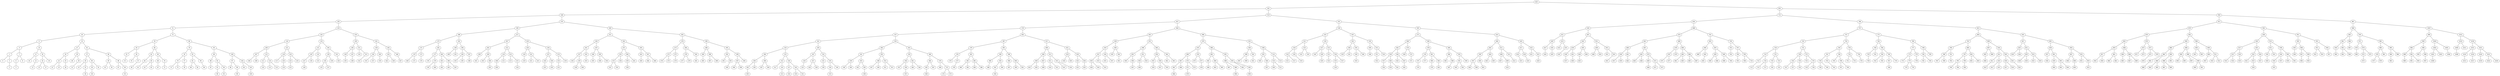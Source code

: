 graph BST {
    node [fontname="Helvetica"];
    625 [label="625"];
    625 -- 301;
    301 [label="301"];
    301 -- 168;
    168 [label="168"];
    168 -- 105;
    105 [label="105"];
    105 -- 51;
    51 [label="51"];
    51 -- 20;
    20 [label="20"];
    20 -- 9;
    9 [label="9"];
    9 -- 4;
    4 [label="4"];
    4 -- 1;
    1 [label="1"];
    1 -- 0;
    0 [label="0"];
    1 -- 2;
    2 [label="2"];
    2 -- 3;
    3 [label="3"];
    4 -- 7;
    7 [label="7"];
    7 -- 6;
    6 [label="6"];
    6 -- 5;
    5 [label="5"];
    7 -- 8;
    8 [label="8"];
    9 -- 14;
    14 [label="14"];
    14 -- 11;
    11 [label="11"];
    11 -- 10;
    10 [label="10"];
    11 -- 12;
    12 [label="12"];
    12 -- 13;
    13 [label="13"];
    14 -- 18;
    18 [label="18"];
    18 -- 16;
    16 [label="16"];
    16 -- 15;
    15 [label="15"];
    16 -- 17;
    17 [label="17"];
    18 -- 19;
    19 [label="19"];
    20 -- 32;
    32 [label="32"];
    32 -- 27;
    27 [label="27"];
    27 -- 24;
    24 [label="24"];
    24 -- 22;
    22 [label="22"];
    22 -- 21;
    21 [label="21"];
    22 -- 23;
    23 [label="23"];
    24 -- 25;
    25 [label="25"];
    25 -- 26;
    26 [label="26"];
    27 -- 29;
    29 [label="29"];
    29 -- 28;
    28 [label="28"];
    29 -- 30;
    30 [label="30"];
    30 -- 31;
    31 [label="31"];
    32 -- 42;
    42 [label="42"];
    42 -- 37;
    37 [label="37"];
    37 -- 34;
    34 [label="34"];
    34 -- 33;
    33 [label="33"];
    34 -- 35;
    35 [label="35"];
    35 -- 36;
    36 [label="36"];
    37 -- 40;
    40 [label="40"];
    40 -- 39;
    39 [label="39"];
    39 -- 38;
    38 [label="38"];
    40 -- 41;
    41 [label="41"];
    42 -- 46;
    46 [label="46"];
    46 -- 44;
    44 [label="44"];
    44 -- 43;
    43 [label="43"];
    44 -- 45;
    45 [label="45"];
    46 -- 48;
    48 [label="48"];
    48 -- 47;
    47 [label="47"];
    48 -- 49;
    49 [label="49"];
    49 -- 50;
    50 [label="50"];
    51 -- 72;
    72 [label="72"];
    72 -- 59;
    59 [label="59"];
    59 -- 54;
    54 [label="54"];
    54 -- 52;
    52 [label="52"];
    52 -- 53;
    53 [label="53"];
    54 -- 56;
    56 [label="56"];
    56 -- 55;
    55 [label="55"];
    56 -- 57;
    57 [label="57"];
    57 -- 58;
    58 [label="58"];
    59 -- 66;
    66 [label="66"];
    66 -- 62;
    62 [label="62"];
    62 -- 60;
    60 [label="60"];
    60 -- 61;
    61 [label="61"];
    62 -- 64;
    64 [label="64"];
    64 -- 63;
    63 [label="63"];
    64 -- 65;
    65 [label="65"];
    66 -- 69;
    69 [label="69"];
    69 -- 68;
    68 [label="68"];
    68 -- 67;
    67 [label="67"];
    69 -- 70;
    70 [label="70"];
    70 -- 71;
    71 [label="71"];
    72 -- 86;
    86 [label="86"];
    86 -- 79;
    79 [label="79"];
    79 -- 76;
    76 [label="76"];
    76 -- 74;
    74 [label="74"];
    74 -- 73;
    73 [label="73"];
    74 -- 75;
    75 [label="75"];
    76 -- 77;
    77 [label="77"];
    77 -- 78;
    78 [label="78"];
    79 -- 83;
    83 [label="83"];
    83 -- 81;
    81 [label="81"];
    81 -- 80;
    80 [label="80"];
    81 -- 82;
    82 [label="82"];
    83 -- 85;
    85 [label="85"];
    85 -- 84;
    84 [label="84"];
    86 -- 95;
    95 [label="95"];
    95 -- 89;
    89 [label="89"];
    89 -- 88;
    88 [label="88"];
    88 -- 87;
    87 [label="87"];
    89 -- 92;
    92 [label="92"];
    92 -- 91;
    91 [label="91"];
    91 -- 90;
    90 [label="90"];
    92 -- 94;
    94 [label="94"];
    94 -- 93;
    93 [label="93"];
    95 -- 100;
    100 [label="100"];
    100 -- 97;
    97 [label="97"];
    97 -- 96;
    96 [label="96"];
    97 -- 98;
    98 [label="98"];
    98 -- 99;
    99 [label="99"];
    100 -- 102;
    102 [label="102"];
    102 -- 101;
    101 [label="101"];
    102 -- 103;
    103 [label="103"];
    103 -- 104;
    104 [label="104"];
    105 -- 143;
    143 [label="143"];
    143 -- 126;
    126 [label="126"];
    126 -- 116;
    116 [label="116"];
    116 -- 109;
    109 [label="109"];
    109 -- 107;
    107 [label="107"];
    107 -- 106;
    106 [label="106"];
    107 -- 108;
    108 [label="108"];
    109 -- 112;
    112 [label="112"];
    112 -- 111;
    111 [label="111"];
    111 -- 110;
    110 [label="110"];
    112 -- 114;
    114 [label="114"];
    114 -- 113;
    113 [label="113"];
    114 -- 115;
    115 [label="115"];
    116 -- 121;
    121 [label="121"];
    121 -- 118;
    118 [label="118"];
    118 -- 117;
    117 [label="117"];
    118 -- 120;
    120 [label="120"];
    120 -- 119;
    119 [label="119"];
    121 -- 124;
    124 [label="124"];
    124 -- 122;
    122 [label="122"];
    122 -- 123;
    123 [label="123"];
    124 -- 125;
    125 [label="125"];
    126 -- 134;
    134 [label="134"];
    134 -- 131;
    131 [label="131"];
    131 -- 129;
    129 [label="129"];
    129 -- 127;
    127 [label="127"];
    127 -- 128;
    128 [label="128"];
    129 -- 130;
    130 [label="130"];
    131 -- 132;
    132 [label="132"];
    132 -- 133;
    133 [label="133"];
    134 -- 140;
    140 [label="140"];
    140 -- 138;
    138 [label="138"];
    138 -- 136;
    136 [label="136"];
    136 -- 135;
    135 [label="135"];
    136 -- 137;
    137 [label="137"];
    138 -- 139;
    139 [label="139"];
    140 -- 141;
    141 [label="141"];
    141 -- 142;
    142 [label="142"];
    143 -- 154;
    154 [label="154"];
    154 -- 149;
    149 [label="149"];
    149 -- 146;
    146 [label="146"];
    146 -- 144;
    144 [label="144"];
    144 -- 145;
    145 [label="145"];
    146 -- 147;
    147 [label="147"];
    147 -- 148;
    148 [label="148"];
    149 -- 151;
    151 [label="151"];
    151 -- 150;
    150 [label="150"];
    151 -- 153;
    153 [label="153"];
    153 -- 152;
    152 [label="152"];
    154 -- 161;
    161 [label="161"];
    161 -- 158;
    158 [label="158"];
    158 -- 156;
    156 [label="156"];
    156 -- 155;
    155 [label="155"];
    156 -- 157;
    157 [label="157"];
    158 -- 160;
    160 [label="160"];
    160 -- 159;
    159 [label="159"];
    161 -- 165;
    165 [label="165"];
    165 -- 163;
    163 [label="163"];
    163 -- 162;
    162 [label="162"];
    163 -- 164;
    164 [label="164"];
    165 -- 166;
    166 [label="166"];
    166 -- 167;
    167 [label="167"];
    168 -- 235;
    235 [label="235"];
    235 -- 199;
    199 [label="199"];
    199 -- 188;
    188 [label="188"];
    188 -- 175;
    175 [label="175"];
    175 -- 172;
    172 [label="172"];
    172 -- 170;
    170 [label="170"];
    170 -- 169;
    169 [label="169"];
    170 -- 171;
    171 [label="171"];
    172 -- 173;
    173 [label="173"];
    173 -- 174;
    174 [label="174"];
    175 -- 181;
    181 [label="181"];
    181 -- 177;
    177 [label="177"];
    177 -- 176;
    176 [label="176"];
    177 -- 179;
    179 [label="179"];
    179 -- 178;
    178 [label="178"];
    179 -- 180;
    180 [label="180"];
    181 -- 184;
    184 [label="184"];
    184 -- 183;
    183 [label="183"];
    183 -- 182;
    182 [label="182"];
    184 -- 186;
    186 [label="186"];
    186 -- 185;
    185 [label="185"];
    186 -- 187;
    187 [label="187"];
    188 -- 192;
    192 [label="192"];
    192 -- 190;
    190 [label="190"];
    190 -- 189;
    189 [label="189"];
    190 -- 191;
    191 [label="191"];
    192 -- 196;
    196 [label="196"];
    196 -- 194;
    194 [label="194"];
    194 -- 193;
    193 [label="193"];
    194 -- 195;
    195 [label="195"];
    196 -- 197;
    197 [label="197"];
    197 -- 198;
    198 [label="198"];
    199 -- 217;
    217 [label="217"];
    217 -- 207;
    207 [label="207"];
    207 -- 202;
    202 [label="202"];
    202 -- 200;
    200 [label="200"];
    200 -- 201;
    201 [label="201"];
    202 -- 204;
    204 [label="204"];
    204 -- 203;
    203 [label="203"];
    204 -- 206;
    206 [label="206"];
    206 -- 205;
    205 [label="205"];
    207 -- 212;
    212 [label="212"];
    212 -- 210;
    210 [label="210"];
    210 -- 208;
    208 [label="208"];
    208 -- 209;
    209 [label="209"];
    210 -- 211;
    211 [label="211"];
    212 -- 214;
    214 [label="214"];
    214 -- 213;
    213 [label="213"];
    214 -- 215;
    215 [label="215"];
    215 -- 216;
    216 [label="216"];
    217 -- 224;
    224 [label="224"];
    224 -- 220;
    220 [label="220"];
    220 -- 218;
    218 [label="218"];
    218 -- 219;
    219 [label="219"];
    220 -- 222;
    222 [label="222"];
    222 -- 221;
    221 [label="221"];
    222 -- 223;
    223 [label="223"];
    224 -- 230;
    230 [label="230"];
    230 -- 227;
    227 [label="227"];
    227 -- 226;
    226 [label="226"];
    226 -- 225;
    225 [label="225"];
    227 -- 228;
    228 [label="228"];
    228 -- 229;
    229 [label="229"];
    230 -- 233;
    233 [label="233"];
    233 -- 232;
    232 [label="232"];
    232 -- 231;
    231 [label="231"];
    233 -- 234;
    234 [label="234"];
    235 -- 269;
    269 [label="269"];
    269 -- 251;
    251 [label="251"];
    251 -- 244;
    244 [label="244"];
    244 -- 241;
    241 [label="241"];
    241 -- 237;
    237 [label="237"];
    237 -- 236;
    236 [label="236"];
    237 -- 239;
    239 [label="239"];
    239 -- 238;
    238 [label="238"];
    239 -- 240;
    240 [label="240"];
    241 -- 242;
    242 [label="242"];
    242 -- 243;
    243 [label="243"];
    244 -- 247;
    247 [label="247"];
    247 -- 246;
    246 [label="246"];
    246 -- 245;
    245 [label="245"];
    247 -- 249;
    249 [label="249"];
    249 -- 248;
    248 [label="248"];
    249 -- 250;
    250 [label="250"];
    251 -- 262;
    262 [label="262"];
    262 -- 257;
    257 [label="257"];
    257 -- 255;
    255 [label="255"];
    255 -- 253;
    253 [label="253"];
    253 -- 252;
    252 [label="252"];
    253 -- 254;
    254 [label="254"];
    255 -- 256;
    256 [label="256"];
    257 -- 260;
    260 [label="260"];
    260 -- 259;
    259 [label="259"];
    259 -- 258;
    258 [label="258"];
    260 -- 261;
    261 [label="261"];
    262 -- 265;
    265 [label="265"];
    265 -- 263;
    263 [label="263"];
    263 -- 264;
    264 [label="264"];
    265 -- 267;
    267 [label="267"];
    267 -- 266;
    266 [label="266"];
    267 -- 268;
    268 [label="268"];
    269 -- 283;
    283 [label="283"];
    283 -- 276;
    276 [label="276"];
    276 -- 273;
    273 [label="273"];
    273 -- 271;
    271 [label="271"];
    271 -- 270;
    270 [label="270"];
    271 -- 272;
    272 [label="272"];
    273 -- 275;
    275 [label="275"];
    275 -- 274;
    274 [label="274"];
    276 -- 280;
    280 [label="280"];
    280 -- 278;
    278 [label="278"];
    278 -- 277;
    277 [label="277"];
    278 -- 279;
    279 [label="279"];
    280 -- 282;
    282 [label="282"];
    282 -- 281;
    281 [label="281"];
    283 -- 290;
    290 [label="290"];
    290 -- 286;
    286 [label="286"];
    286 -- 284;
    284 [label="284"];
    284 -- 285;
    285 [label="285"];
    286 -- 288;
    288 [label="288"];
    288 -- 287;
    287 [label="287"];
    288 -- 289;
    289 [label="289"];
    290 -- 295;
    295 [label="295"];
    295 -- 292;
    292 [label="292"];
    292 -- 291;
    291 [label="291"];
    292 -- 293;
    293 [label="293"];
    293 -- 294;
    294 [label="294"];
    295 -- 299;
    299 [label="299"];
    299 -- 297;
    297 [label="297"];
    297 -- 296;
    296 [label="296"];
    297 -- 298;
    298 [label="298"];
    299 -- 300;
    300 [label="300"];
    301 -- 514;
    514 [label="514"];
    514 -- 427;
    427 [label="427"];
    427 -- 374;
    374 [label="374"];
    374 -- 337;
    337 [label="337"];
    337 -- 322;
    322 [label="322"];
    322 -- 310;
    310 [label="310"];
    310 -- 306;
    306 [label="306"];
    306 -- 304;
    304 [label="304"];
    304 -- 302;
    302 [label="302"];
    302 -- 303;
    303 [label="303"];
    304 -- 305;
    305 [label="305"];
    306 -- 308;
    308 [label="308"];
    308 -- 307;
    307 [label="307"];
    308 -- 309;
    309 [label="309"];
    310 -- 315;
    315 [label="315"];
    315 -- 312;
    312 [label="312"];
    312 -- 311;
    311 [label="311"];
    312 -- 314;
    314 [label="314"];
    314 -- 313;
    313 [label="313"];
    315 -- 318;
    318 [label="318"];
    318 -- 317;
    317 [label="317"];
    317 -- 316;
    316 [label="316"];
    318 -- 320;
    320 [label="320"];
    320 -- 319;
    319 [label="319"];
    320 -- 321;
    321 [label="321"];
    322 -- 329;
    329 [label="329"];
    329 -- 325;
    325 [label="325"];
    325 -- 324;
    324 [label="324"];
    324 -- 323;
    323 [label="323"];
    325 -- 327;
    327 [label="327"];
    327 -- 326;
    326 [label="326"];
    327 -- 328;
    328 [label="328"];
    329 -- 332;
    332 [label="332"];
    332 -- 331;
    331 [label="331"];
    331 -- 330;
    330 [label="330"];
    332 -- 335;
    335 [label="335"];
    335 -- 334;
    334 [label="334"];
    334 -- 333;
    333 [label="333"];
    335 -- 336;
    336 [label="336"];
    337 -- 354;
    354 [label="354"];
    354 -- 346;
    346 [label="346"];
    346 -- 341;
    341 [label="341"];
    341 -- 339;
    339 [label="339"];
    339 -- 338;
    338 [label="338"];
    339 -- 340;
    340 [label="340"];
    341 -- 343;
    343 [label="343"];
    343 -- 342;
    342 [label="342"];
    343 -- 345;
    345 [label="345"];
    345 -- 344;
    344 [label="344"];
    346 -- 350;
    350 [label="350"];
    350 -- 348;
    348 [label="348"];
    348 -- 347;
    347 [label="347"];
    348 -- 349;
    349 [label="349"];
    350 -- 352;
    352 [label="352"];
    352 -- 351;
    351 [label="351"];
    352 -- 353;
    353 [label="353"];
    354 -- 363;
    363 [label="363"];
    363 -- 359;
    359 [label="359"];
    359 -- 356;
    356 [label="356"];
    356 -- 355;
    355 [label="355"];
    356 -- 358;
    358 [label="358"];
    358 -- 357;
    357 [label="357"];
    359 -- 361;
    361 [label="361"];
    361 -- 360;
    360 [label="360"];
    361 -- 362;
    362 [label="362"];
    363 -- 368;
    368 [label="368"];
    368 -- 366;
    366 [label="366"];
    366 -- 365;
    365 [label="365"];
    365 -- 364;
    364 [label="364"];
    366 -- 367;
    367 [label="367"];
    368 -- 370;
    370 [label="370"];
    370 -- 369;
    369 [label="369"];
    370 -- 372;
    372 [label="372"];
    372 -- 371;
    371 [label="371"];
    372 -- 373;
    373 [label="373"];
    374 -- 402;
    402 [label="402"];
    402 -- 387;
    387 [label="387"];
    387 -- 379;
    379 [label="379"];
    379 -- 376;
    376 [label="376"];
    376 -- 375;
    375 [label="375"];
    376 -- 377;
    377 [label="377"];
    377 -- 378;
    378 [label="378"];
    379 -- 383;
    383 [label="383"];
    383 -- 381;
    381 [label="381"];
    381 -- 380;
    380 [label="380"];
    381 -- 382;
    382 [label="382"];
    383 -- 385;
    385 [label="385"];
    385 -- 384;
    384 [label="384"];
    385 -- 386;
    386 [label="386"];
    387 -- 395;
    395 [label="395"];
    395 -- 390;
    390 [label="390"];
    390 -- 389;
    389 [label="389"];
    389 -- 388;
    388 [label="388"];
    390 -- 393;
    393 [label="393"];
    393 -- 391;
    391 [label="391"];
    391 -- 392;
    392 [label="392"];
    393 -- 394;
    394 [label="394"];
    395 -- 398;
    398 [label="398"];
    398 -- 396;
    396 [label="396"];
    396 -- 397;
    397 [label="397"];
    398 -- 400;
    400 [label="400"];
    400 -- 399;
    399 [label="399"];
    400 -- 401;
    401 [label="401"];
    402 -- 417;
    417 [label="417"];
    417 -- 409;
    409 [label="409"];
    409 -- 406;
    406 [label="406"];
    406 -- 404;
    404 [label="404"];
    404 -- 403;
    403 [label="403"];
    404 -- 405;
    405 [label="405"];
    406 -- 407;
    407 [label="407"];
    407 -- 408;
    408 [label="408"];
    409 -- 413;
    413 [label="413"];
    413 -- 411;
    411 [label="411"];
    411 -- 410;
    410 [label="410"];
    411 -- 412;
    412 [label="412"];
    413 -- 415;
    415 [label="415"];
    415 -- 414;
    414 [label="414"];
    415 -- 416;
    416 [label="416"];
    417 -- 421;
    421 [label="421"];
    421 -- 419;
    419 [label="419"];
    419 -- 418;
    418 [label="418"];
    419 -- 420;
    420 [label="420"];
    421 -- 424;
    424 [label="424"];
    424 -- 422;
    422 [label="422"];
    422 -- 423;
    423 [label="423"];
    424 -- 426;
    426 [label="426"];
    426 -- 425;
    425 [label="425"];
    427 -- 464;
    464 [label="464"];
    464 -- 443;
    443 [label="443"];
    443 -- 438;
    438 [label="438"];
    438 -- 434;
    434 [label="434"];
    434 -- 431;
    431 [label="431"];
    431 -- 429;
    429 [label="429"];
    429 -- 428;
    428 [label="428"];
    429 -- 430;
    430 [label="430"];
    431 -- 433;
    433 [label="433"];
    433 -- 432;
    432 [label="432"];
    434 -- 436;
    436 [label="436"];
    436 -- 435;
    435 [label="435"];
    436 -- 437;
    437 [label="437"];
    438 -- 440;
    440 [label="440"];
    440 -- 439;
    439 [label="439"];
    440 -- 442;
    442 [label="442"];
    442 -- 441;
    441 [label="441"];
    443 -- 453;
    453 [label="453"];
    453 -- 448;
    448 [label="448"];
    448 -- 445;
    445 [label="445"];
    445 -- 444;
    444 [label="444"];
    445 -- 446;
    446 [label="446"];
    446 -- 447;
    447 [label="447"];
    448 -- 451;
    451 [label="451"];
    451 -- 450;
    450 [label="450"];
    450 -- 449;
    449 [label="449"];
    451 -- 452;
    452 [label="452"];
    453 -- 460;
    460 [label="460"];
    460 -- 456;
    456 [label="456"];
    456 -- 455;
    455 [label="455"];
    455 -- 454;
    454 [label="454"];
    456 -- 458;
    458 [label="458"];
    458 -- 457;
    457 [label="457"];
    458 -- 459;
    459 [label="459"];
    460 -- 462;
    462 [label="462"];
    462 -- 461;
    461 [label="461"];
    462 -- 463;
    463 [label="463"];
    464 -- 496;
    496 [label="496"];
    496 -- 479;
    479 [label="479"];
    479 -- 474;
    474 [label="474"];
    474 -- 469;
    469 [label="469"];
    469 -- 467;
    467 [label="467"];
    467 -- 465;
    465 [label="465"];
    465 -- 466;
    466 [label="466"];
    467 -- 468;
    468 [label="468"];
    469 -- 472;
    472 [label="472"];
    472 -- 471;
    471 [label="471"];
    471 -- 470;
    470 [label="470"];
    472 -- 473;
    473 [label="473"];
    474 -- 476;
    476 [label="476"];
    476 -- 475;
    475 [label="475"];
    476 -- 477;
    477 [label="477"];
    477 -- 478;
    478 [label="478"];
    479 -- 486;
    486 [label="486"];
    486 -- 482;
    482 [label="482"];
    482 -- 481;
    481 [label="481"];
    481 -- 480;
    480 [label="480"];
    482 -- 484;
    484 [label="484"];
    484 -- 483;
    483 [label="483"];
    484 -- 485;
    485 [label="485"];
    486 -- 491;
    491 [label="491"];
    491 -- 488;
    488 [label="488"];
    488 -- 487;
    487 [label="487"];
    488 -- 489;
    489 [label="489"];
    489 -- 490;
    490 [label="490"];
    491 -- 493;
    493 [label="493"];
    493 -- 492;
    492 [label="492"];
    493 -- 495;
    495 [label="495"];
    495 -- 494;
    494 [label="494"];
    496 -- 503;
    503 [label="503"];
    503 -- 500;
    500 [label="500"];
    500 -- 498;
    498 [label="498"];
    498 -- 497;
    497 [label="497"];
    498 -- 499;
    499 [label="499"];
    500 -- 502;
    502 [label="502"];
    502 -- 501;
    501 [label="501"];
    503 -- 508;
    508 [label="508"];
    508 -- 505;
    505 [label="505"];
    505 -- 504;
    504 [label="504"];
    505 -- 506;
    506 [label="506"];
    506 -- 507;
    507 [label="507"];
    508 -- 512;
    512 [label="512"];
    512 -- 510;
    510 [label="510"];
    510 -- 509;
    509 [label="509"];
    510 -- 511;
    511 [label="511"];
    512 -- 513;
    513 [label="513"];
    514 -- 555;
    555 [label="555"];
    555 -- 538;
    538 [label="538"];
    538 -- 525;
    525 [label="525"];
    525 -- 521;
    521 [label="521"];
    521 -- 518;
    518 [label="518"];
    518 -- 516;
    516 [label="516"];
    516 -- 515;
    515 [label="515"];
    516 -- 517;
    517 [label="517"];
    518 -- 520;
    520 [label="520"];
    520 -- 519;
    519 [label="519"];
    521 -- 523;
    523 [label="523"];
    523 -- 522;
    522 [label="522"];
    523 -- 524;
    524 [label="524"];
    525 -- 530;
    530 [label="530"];
    530 -- 527;
    527 [label="527"];
    527 -- 526;
    526 [label="526"];
    527 -- 528;
    528 [label="528"];
    528 -- 529;
    529 [label="529"];
    530 -- 533;
    533 [label="533"];
    533 -- 531;
    531 [label="531"];
    531 -- 532;
    532 [label="532"];
    533 -- 536;
    536 [label="536"];
    536 -- 535;
    535 [label="535"];
    535 -- 534;
    534 [label="534"];
    536 -- 537;
    537 [label="537"];
    538 -- 547;
    547 [label="547"];
    547 -- 542;
    542 [label="542"];
    542 -- 540;
    540 [label="540"];
    540 -- 539;
    539 [label="539"];
    540 -- 541;
    541 [label="541"];
    542 -- 545;
    545 [label="545"];
    545 -- 544;
    544 [label="544"];
    544 -- 543;
    543 [label="543"];
    545 -- 546;
    546 [label="546"];
    547 -- 550;
    550 [label="550"];
    550 -- 549;
    549 [label="549"];
    549 -- 548;
    548 [label="548"];
    550 -- 553;
    553 [label="553"];
    553 -- 551;
    551 [label="551"];
    551 -- 552;
    552 [label="552"];
    553 -- 554;
    554 [label="554"];
    555 -- 595;
    595 [label="595"];
    595 -- 573;
    573 [label="573"];
    573 -- 568;
    568 [label="568"];
    568 -- 562;
    562 [label="562"];
    562 -- 558;
    558 [label="558"];
    558 -- 557;
    557 [label="557"];
    557 -- 556;
    556 [label="556"];
    558 -- 560;
    560 [label="560"];
    560 -- 559;
    559 [label="559"];
    560 -- 561;
    561 [label="561"];
    562 -- 564;
    564 [label="564"];
    564 -- 563;
    563 [label="563"];
    564 -- 567;
    567 [label="567"];
    567 -- 565;
    565 [label="565"];
    568 -- 570;
    570 [label="570"];
    570 -- 569;
    569 [label="569"];
    570 -- 572;
    572 [label="572"];
    572 -- 571;
    571 [label="571"];
    573 -- 584;
    584 [label="584"];
    584 -- 578;
    578 [label="578"];
    578 -- 576;
    576 [label="576"];
    576 -- 575;
    575 [label="575"];
    575 -- 574;
    574 [label="574"];
    576 -- 577;
    577 [label="577"];
    578 -- 581;
    581 [label="581"];
    581 -- 580;
    580 [label="580"];
    580 -- 579;
    579 [label="579"];
    581 -- 582;
    582 [label="582"];
    582 -- 583;
    583 [label="583"];
    584 -- 589;
    589 [label="589"];
    589 -- 586;
    586 [label="586"];
    586 -- 585;
    585 [label="585"];
    586 -- 588;
    588 [label="588"];
    588 -- 587;
    587 [label="587"];
    589 -- 593;
    593 [label="593"];
    593 -- 591;
    591 [label="591"];
    591 -- 590;
    590 [label="590"];
    591 -- 592;
    592 [label="592"];
    593 -- 594;
    594 [label="594"];
    595 -- 614;
    614 [label="614"];
    614 -- 606;
    606 [label="606"];
    606 -- 602;
    602 [label="602"];
    602 -- 599;
    599 [label="599"];
    599 -- 597;
    597 [label="597"];
    597 -- 596;
    596 [label="596"];
    597 -- 598;
    598 [label="598"];
    599 -- 600;
    600 [label="600"];
    600 -- 601;
    601 [label="601"];
    602 -- 604;
    604 [label="604"];
    604 -- 603;
    603 [label="603"];
    604 -- 605;
    605 [label="605"];
    606 -- 611;
    611 [label="611"];
    611 -- 608;
    608 [label="608"];
    608 -- 607;
    607 [label="607"];
    608 -- 609;
    609 [label="609"];
    609 -- 610;
    610 [label="610"];
    611 -- 613;
    613 [label="613"];
    613 -- 612;
    612 [label="612"];
    614 -- 620;
    620 [label="620"];
    620 -- 617;
    617 [label="617"];
    617 -- 616;
    616 [label="616"];
    616 -- 615;
    615 [label="615"];
    617 -- 618;
    618 [label="618"];
    618 -- 619;
    619 [label="619"];
    620 -- 622;
    622 [label="622"];
    622 -- 621;
    621 [label="621"];
    622 -- 623;
    623 [label="623"];
    623 -- 624;
    624 [label="624"];
    625 -- 855;
    855 [label="855"];
    855 -- 711;
    711 [label="711"];
    711 -- 656;
    656 [label="656"];
    656 -- 636;
    636 [label="636"];
    636 -- 631;
    631 [label="631"];
    631 -- 628;
    628 [label="628"];
    628 -- 627;
    627 [label="627"];
    627 -- 626;
    626 [label="626"];
    628 -- 630;
    630 [label="630"];
    630 -- 629;
    629 [label="629"];
    631 -- 633;
    633 [label="633"];
    633 -- 632;
    632 [label="632"];
    633 -- 635;
    635 [label="635"];
    635 -- 634;
    634 [label="634"];
    636 -- 647;
    647 [label="647"];
    647 -- 642;
    642 [label="642"];
    642 -- 639;
    639 [label="639"];
    639 -- 638;
    638 [label="638"];
    638 -- 637;
    637 [label="637"];
    639 -- 641;
    641 [label="641"];
    641 -- 640;
    640 [label="640"];
    642 -- 645;
    645 [label="645"];
    645 -- 644;
    644 [label="644"];
    644 -- 643;
    643 [label="643"];
    645 -- 646;
    646 [label="646"];
    647 -- 651;
    651 [label="651"];
    651 -- 649;
    649 [label="649"];
    649 -- 648;
    648 [label="648"];
    649 -- 650;
    650 [label="650"];
    651 -- 653;
    653 [label="653"];
    653 -- 652;
    652 [label="652"];
    653 -- 654;
    654 [label="654"];
    654 -- 655;
    655 [label="655"];
    656 -- 688;
    688 [label="688"];
    688 -- 674;
    674 [label="674"];
    674 -- 663;
    663 [label="663"];
    663 -- 660;
    660 [label="660"];
    660 -- 658;
    658 [label="658"];
    658 -- 657;
    657 [label="657"];
    658 -- 659;
    659 [label="659"];
    660 -- 661;
    661 [label="661"];
    661 -- 662;
    662 [label="662"];
    663 -- 667;
    667 [label="667"];
    667 -- 665;
    665 [label="665"];
    665 -- 664;
    664 [label="664"];
    665 -- 666;
    666 [label="666"];
    667 -- 670;
    670 [label="670"];
    670 -- 669;
    669 [label="669"];
    669 -- 668;
    668 [label="668"];
    670 -- 672;
    672 [label="672"];
    672 -- 671;
    671 [label="671"];
    672 -- 673;
    673 [label="673"];
    674 -- 680;
    680 [label="680"];
    680 -- 678;
    678 [label="678"];
    678 -- 676;
    676 [label="676"];
    676 -- 675;
    675 [label="675"];
    676 -- 677;
    677 [label="677"];
    678 -- 679;
    679 [label="679"];
    680 -- 684;
    684 [label="684"];
    684 -- 682;
    682 [label="682"];
    682 -- 681;
    681 [label="681"];
    682 -- 683;
    683 [label="683"];
    684 -- 686;
    686 [label="686"];
    686 -- 685;
    685 [label="685"];
    686 -- 687;
    687 [label="687"];
    688 -- 701;
    701 [label="701"];
    701 -- 693;
    693 [label="693"];
    693 -- 690;
    690 [label="690"];
    690 -- 689;
    689 [label="689"];
    690 -- 692;
    692 [label="692"];
    692 -- 691;
    691 [label="691"];
    693 -- 697;
    697 [label="697"];
    697 -- 695;
    695 [label="695"];
    695 -- 694;
    694 [label="694"];
    695 -- 696;
    696 [label="696"];
    697 -- 699;
    699 [label="699"];
    699 -- 698;
    698 [label="698"];
    699 -- 700;
    700 [label="700"];
    701 -- 704;
    704 [label="704"];
    704 -- 703;
    703 [label="703"];
    703 -- 702;
    702 [label="702"];
    704 -- 707;
    707 [label="707"];
    707 -- 706;
    706 [label="706"];
    706 -- 705;
    705 [label="705"];
    707 -- 709;
    709 [label="709"];
    709 -- 708;
    708 [label="708"];
    709 -- 710;
    710 [label="710"];
    711 -- 786;
    786 [label="786"];
    786 -- 757;
    757 [label="757"];
    757 -- 737;
    737 [label="737"];
    737 -- 724;
    724 [label="724"];
    724 -- 718;
    718 [label="718"];
    718 -- 714;
    714 [label="714"];
    714 -- 712;
    712 [label="712"];
    712 -- 713;
    713 [label="713"];
    714 -- 716;
    716 [label="716"];
    716 -- 715;
    715 [label="715"];
    716 -- 717;
    717 [label="717"];
    718 -- 721;
    721 [label="721"];
    721 -- 719;
    719 [label="719"];
    719 -- 720;
    720 [label="720"];
    721 -- 723;
    723 [label="723"];
    723 -- 722;
    722 [label="722"];
    724 -- 731;
    731 [label="731"];
    731 -- 728;
    728 [label="728"];
    728 -- 726;
    726 [label="726"];
    726 -- 725;
    725 [label="725"];
    726 -- 727;
    727 [label="727"];
    728 -- 729;
    729 [label="729"];
    729 -- 730;
    730 [label="730"];
    731 -- 733;
    733 [label="733"];
    733 -- 732;
    732 [label="732"];
    733 -- 735;
    735 [label="735"];
    735 -- 734;
    734 [label="734"];
    735 -- 736;
    736 [label="736"];
    737 -- 750;
    750 [label="750"];
    750 -- 744;
    744 [label="744"];
    744 -- 741;
    741 [label="741"];
    741 -- 739;
    739 [label="739"];
    739 -- 738;
    738 [label="738"];
    739 -- 740;
    740 [label="740"];
    741 -- 743;
    743 [label="743"];
    743 -- 742;
    742 [label="742"];
    744 -- 746;
    746 [label="746"];
    746 -- 745;
    745 [label="745"];
    746 -- 748;
    748 [label="748"];
    748 -- 747;
    747 [label="747"];
    748 -- 749;
    749 [label="749"];
    750 -- 754;
    754 [label="754"];
    754 -- 752;
    752 [label="752"];
    752 -- 751;
    751 [label="751"];
    752 -- 753;
    753 [label="753"];
    754 -- 756;
    756 [label="756"];
    756 -- 755;
    755 [label="755"];
    757 -- 771;
    771 [label="771"];
    771 -- 762;
    762 [label="762"];
    762 -- 760;
    760 [label="760"];
    760 -- 759;
    759 [label="759"];
    759 -- 758;
    758 [label="758"];
    760 -- 761;
    761 [label="761"];
    762 -- 766;
    766 [label="766"];
    766 -- 764;
    764 [label="764"];
    764 -- 763;
    763 [label="763"];
    764 -- 765;
    765 [label="765"];
    766 -- 769;
    769 [label="769"];
    769 -- 767;
    767 [label="767"];
    767 -- 768;
    768 [label="768"];
    769 -- 770;
    770 [label="770"];
    771 -- 780;
    780 [label="780"];
    780 -- 777;
    777 [label="777"];
    777 -- 773;
    773 [label="773"];
    773 -- 772;
    772 [label="772"];
    773 -- 775;
    775 [label="775"];
    775 -- 774;
    774 [label="774"];
    775 -- 776;
    776 [label="776"];
    777 -- 779;
    779 [label="779"];
    779 -- 778;
    778 [label="778"];
    780 -- 784;
    784 [label="784"];
    784 -- 782;
    782 [label="782"];
    782 -- 781;
    781 [label="781"];
    782 -- 783;
    783 [label="783"];
    784 -- 785;
    785 [label="785"];
    786 -- 823;
    823 [label="823"];
    823 -- 804;
    804 [label="804"];
    804 -- 793;
    793 [label="793"];
    793 -- 790;
    790 [label="790"];
    790 -- 788;
    788 [label="788"];
    788 -- 787;
    787 [label="787"];
    788 -- 789;
    789 [label="789"];
    790 -- 791;
    791 [label="791"];
    791 -- 792;
    792 [label="792"];
    793 -- 800;
    800 [label="800"];
    800 -- 797;
    797 [label="797"];
    797 -- 795;
    795 [label="795"];
    795 -- 794;
    794 [label="794"];
    795 -- 796;
    796 [label="796"];
    797 -- 799;
    799 [label="799"];
    799 -- 798;
    798 [label="798"];
    800 -- 802;
    802 [label="802"];
    802 -- 801;
    801 [label="801"];
    802 -- 803;
    803 [label="803"];
    804 -- 809;
    809 [label="809"];
    809 -- 807;
    807 [label="807"];
    807 -- 805;
    805 [label="805"];
    805 -- 806;
    806 [label="806"];
    807 -- 808;
    808 [label="808"];
    809 -- 816;
    816 [label="816"];
    816 -- 812;
    812 [label="812"];
    812 -- 811;
    811 [label="811"];
    811 -- 810;
    810 [label="810"];
    812 -- 814;
    814 [label="814"];
    814 -- 813;
    813 [label="813"];
    814 -- 815;
    815 [label="815"];
    816 -- 820;
    820 [label="820"];
    820 -- 818;
    818 [label="818"];
    818 -- 817;
    817 [label="817"];
    818 -- 819;
    819 [label="819"];
    820 -- 821;
    821 [label="821"];
    821 -- 822;
    822 [label="822"];
    823 -- 835;
    835 [label="835"];
    835 -- 827;
    827 [label="827"];
    827 -- 825;
    825 [label="825"];
    825 -- 824;
    824 [label="824"];
    825 -- 826;
    826 [label="826"];
    827 -- 831;
    831 [label="831"];
    831 -- 829;
    829 [label="829"];
    829 -- 828;
    828 [label="828"];
    829 -- 830;
    830 [label="830"];
    831 -- 833;
    833 [label="833"];
    833 -- 832;
    832 [label="832"];
    833 -- 834;
    834 [label="834"];
    835 -- 845;
    845 [label="845"];
    845 -- 838;
    838 [label="838"];
    838 -- 837;
    837 [label="837"];
    837 -- 836;
    836 [label="836"];
    838 -- 841;
    841 [label="841"];
    841 -- 839;
    839 [label="839"];
    839 -- 840;
    840 [label="840"];
    841 -- 843;
    843 [label="843"];
    843 -- 842;
    842 [label="842"];
    843 -- 844;
    844 [label="844"];
    845 -- 850;
    850 [label="850"];
    850 -- 847;
    847 [label="847"];
    847 -- 846;
    846 [label="846"];
    847 -- 848;
    848 [label="848"];
    848 -- 849;
    849 [label="849"];
    850 -- 852;
    852 [label="852"];
    852 -- 851;
    851 [label="851"];
    852 -- 854;
    854 [label="854"];
    854 -- 853;
    853 [label="853"];
    855 -- 958;
    958 [label="958"];
    958 -- 913;
    913 [label="913"];
    913 -- 879;
    879 [label="879"];
    879 -- 870;
    870 [label="870"];
    870 -- 863;
    863 [label="863"];
    863 -- 859;
    859 [label="859"];
    859 -- 857;
    857 [label="857"];
    857 -- 856;
    856 [label="856"];
    857 -- 858;
    858 [label="858"];
    859 -- 861;
    861 [label="861"];
    861 -- 860;
    860 [label="860"];
    861 -- 862;
    862 [label="862"];
    863 -- 866;
    866 [label="866"];
    866 -- 864;
    864 [label="864"];
    864 -- 865;
    865 [label="865"];
    866 -- 868;
    868 [label="868"];
    868 -- 867;
    867 [label="867"];
    868 -- 869;
    869 [label="869"];
    870 -- 874;
    874 [label="874"];
    874 -- 872;
    872 [label="872"];
    872 -- 871;
    871 [label="871"];
    872 -- 873;
    873 [label="873"];
    874 -- 877;
    877 [label="877"];
    877 -- 875;
    875 [label="875"];
    875 -- 876;
    876 [label="876"];
    877 -- 878;
    878 [label="878"];
    879 -- 902;
    902 [label="902"];
    902 -- 892;
    892 [label="892"];
    892 -- 886;
    886 [label="886"];
    886 -- 882;
    882 [label="882"];
    882 -- 881;
    881 [label="881"];
    881 -- 880;
    880 [label="880"];
    882 -- 884;
    884 [label="884"];
    884 -- 883;
    883 [label="883"];
    884 -- 885;
    885 [label="885"];
    886 -- 890;
    890 [label="890"];
    890 -- 888;
    888 [label="888"];
    888 -- 887;
    887 [label="887"];
    888 -- 889;
    889 [label="889"];
    890 -- 891;
    891 [label="891"];
    892 -- 896;
    896 [label="896"];
    896 -- 894;
    894 [label="894"];
    894 -- 893;
    893 [label="893"];
    894 -- 895;
    895 [label="895"];
    896 -- 898;
    898 [label="898"];
    898 -- 897;
    897 [label="897"];
    898 -- 900;
    900 [label="900"];
    900 -- 899;
    899 [label="899"];
    900 -- 901;
    901 [label="901"];
    902 -- 906;
    906 [label="906"];
    906 -- 904;
    904 [label="904"];
    904 -- 903;
    903 [label="903"];
    904 -- 905;
    905 [label="905"];
    906 -- 909;
    909 [label="909"];
    909 -- 908;
    908 [label="908"];
    908 -- 907;
    907 [label="907"];
    909 -- 911;
    911 [label="911"];
    911 -- 910;
    910 [label="910"];
    911 -- 912;
    912 [label="912"];
    913 -- 942;
    942 [label="942"];
    942 -- 928;
    928 [label="928"];
    928 -- 920;
    920 [label="920"];
    920 -- 917;
    917 [label="917"];
    917 -- 915;
    915 [label="915"];
    915 -- 914;
    914 [label="914"];
    915 -- 916;
    916 [label="916"];
    917 -- 918;
    918 [label="918"];
    918 -- 919;
    919 [label="919"];
    920 -- 925;
    925 [label="925"];
    925 -- 922;
    922 [label="922"];
    922 -- 921;
    921 [label="921"];
    922 -- 923;
    923 [label="923"];
    923 -- 924;
    924 [label="924"];
    925 -- 926;
    926 [label="926"];
    926 -- 927;
    927 [label="927"];
    928 -- 933;
    933 [label="933"];
    933 -- 931;
    931 [label="931"];
    931 -- 930;
    930 [label="930"];
    930 -- 929;
    929 [label="929"];
    931 -- 932;
    932 [label="932"];
    933 -- 938;
    938 [label="938"];
    938 -- 936;
    936 [label="936"];
    936 -- 934;
    934 [label="934"];
    934 -- 935;
    935 [label="935"];
    936 -- 937;
    937 [label="937"];
    938 -- 940;
    940 [label="940"];
    940 -- 939;
    939 [label="939"];
    940 -- 941;
    941 [label="941"];
    942 -- 951;
    951 [label="951"];
    951 -- 945;
    945 [label="945"];
    945 -- 943;
    943 [label="943"];
    943 -- 944;
    944 [label="944"];
    945 -- 948;
    948 [label="948"];
    948 -- 947;
    947 [label="947"];
    947 -- 946;
    946 [label="946"];
    948 -- 949;
    949 [label="949"];
    949 -- 950;
    950 [label="950"];
    951 -- 955;
    955 [label="955"];
    955 -- 953;
    953 [label="953"];
    953 -- 952;
    952 [label="952"];
    953 -- 954;
    954 [label="954"];
    955 -- 956;
    956 [label="956"];
    956 -- 957;
    957 [label="957"];
    958 -- 987;
    987 [label="987"];
    987 -- 968;
    968 [label="968"];
    968 -- 965;
    965 [label="965"];
    965 -- 961;
    961 [label="961"];
    961 -- 959;
    959 [label="959"];
    959 -- 960;
    960 [label="960"];
    961 -- 963;
    963 [label="963"];
    963 -- 962;
    962 [label="962"];
    963 -- 964;
    964 [label="964"];
    965 -- 966;
    966 [label="966"];
    966 -- 967;
    967 [label="967"];
    968 -- 976;
    976 [label="976"];
    976 -- 971;
    971 [label="971"];
    971 -- 970;
    970 [label="970"];
    970 -- 969;
    969 [label="969"];
    971 -- 974;
    974 [label="974"];
    974 -- 972;
    972 [label="972"];
    972 -- 973;
    973 [label="973"];
    974 -- 975;
    975 [label="975"];
    976 -- 982;
    982 [label="982"];
    982 -- 980;
    980 [label="980"];
    980 -- 978;
    978 [label="978"];
    978 -- 977;
    977 [label="977"];
    978 -- 979;
    979 [label="979"];
    980 -- 981;
    981 [label="981"];
    982 -- 985;
    985 [label="985"];
    985 -- 984;
    984 [label="984"];
    984 -- 983;
    983 [label="983"];
    985 -- 986;
    986 [label="986"];
    987 -- 1007;
    1007 [label="1007"];
    1007 -- 999;
    999 [label="999"];
    999 -- 994;
    994 [label="994"];
    994 -- 990;
    990 [label="990"];
    990 -- 988;
    988 [label="988"];
    988 -- 989;
    989 [label="989"];
    990 -- 992;
    992 [label="992"];
    992 -- 991;
    991 [label="991"];
    992 -- 993;
    993 [label="993"];
    994 -- 996;
    996 [label="996"];
    996 -- 995;
    995 [label="995"];
    996 -- 998;
    998 [label="998"];
    998 -- 997;
    997 [label="997"];
    999 -- 1004;
    1004 [label="1004"];
    1004 -- 1002;
    1002 [label="1002"];
    1002 -- 1001;
    1001 [label="1001"];
    1001 -- 1000;
    1000 [label="1000"];
    1002 -- 1003;
    1003 [label="1003"];
    1004 -- 1005;
    1005 [label="1005"];
    1005 -- 1006;
    1006 [label="1006"];
    1007 -- 1012;
    1012 [label="1012"];
    1012 -- 1010;
    1010 [label="1010"];
    1010 -- 1009;
    1009 [label="1009"];
    1009 -- 1008;
    1008 [label="1008"];
    1010 -- 1011;
    1011 [label="1011"];
    1012 -- 1018;
    1018 [label="1018"];
    1018 -- 1015;
    1015 [label="1015"];
    1015 -- 1014;
    1014 [label="1014"];
    1014 -- 1013;
    1013 [label="1013"];
    1015 -- 1016;
    1016 [label="1016"];
    1016 -- 1017;
    1017 [label="1017"];
    1018 -- 1021;
    1021 [label="1021"];
    1021 -- 1020;
    1020 [label="1020"];
    1020 -- 1019;
    1019 [label="1019"];
    1021 -- 1023;
    1023 [label="1023"];
    1023 -- 1022;
    1022 [label="1022"];
    1023 -- 1024;
    1024 [label="1024"];
}
